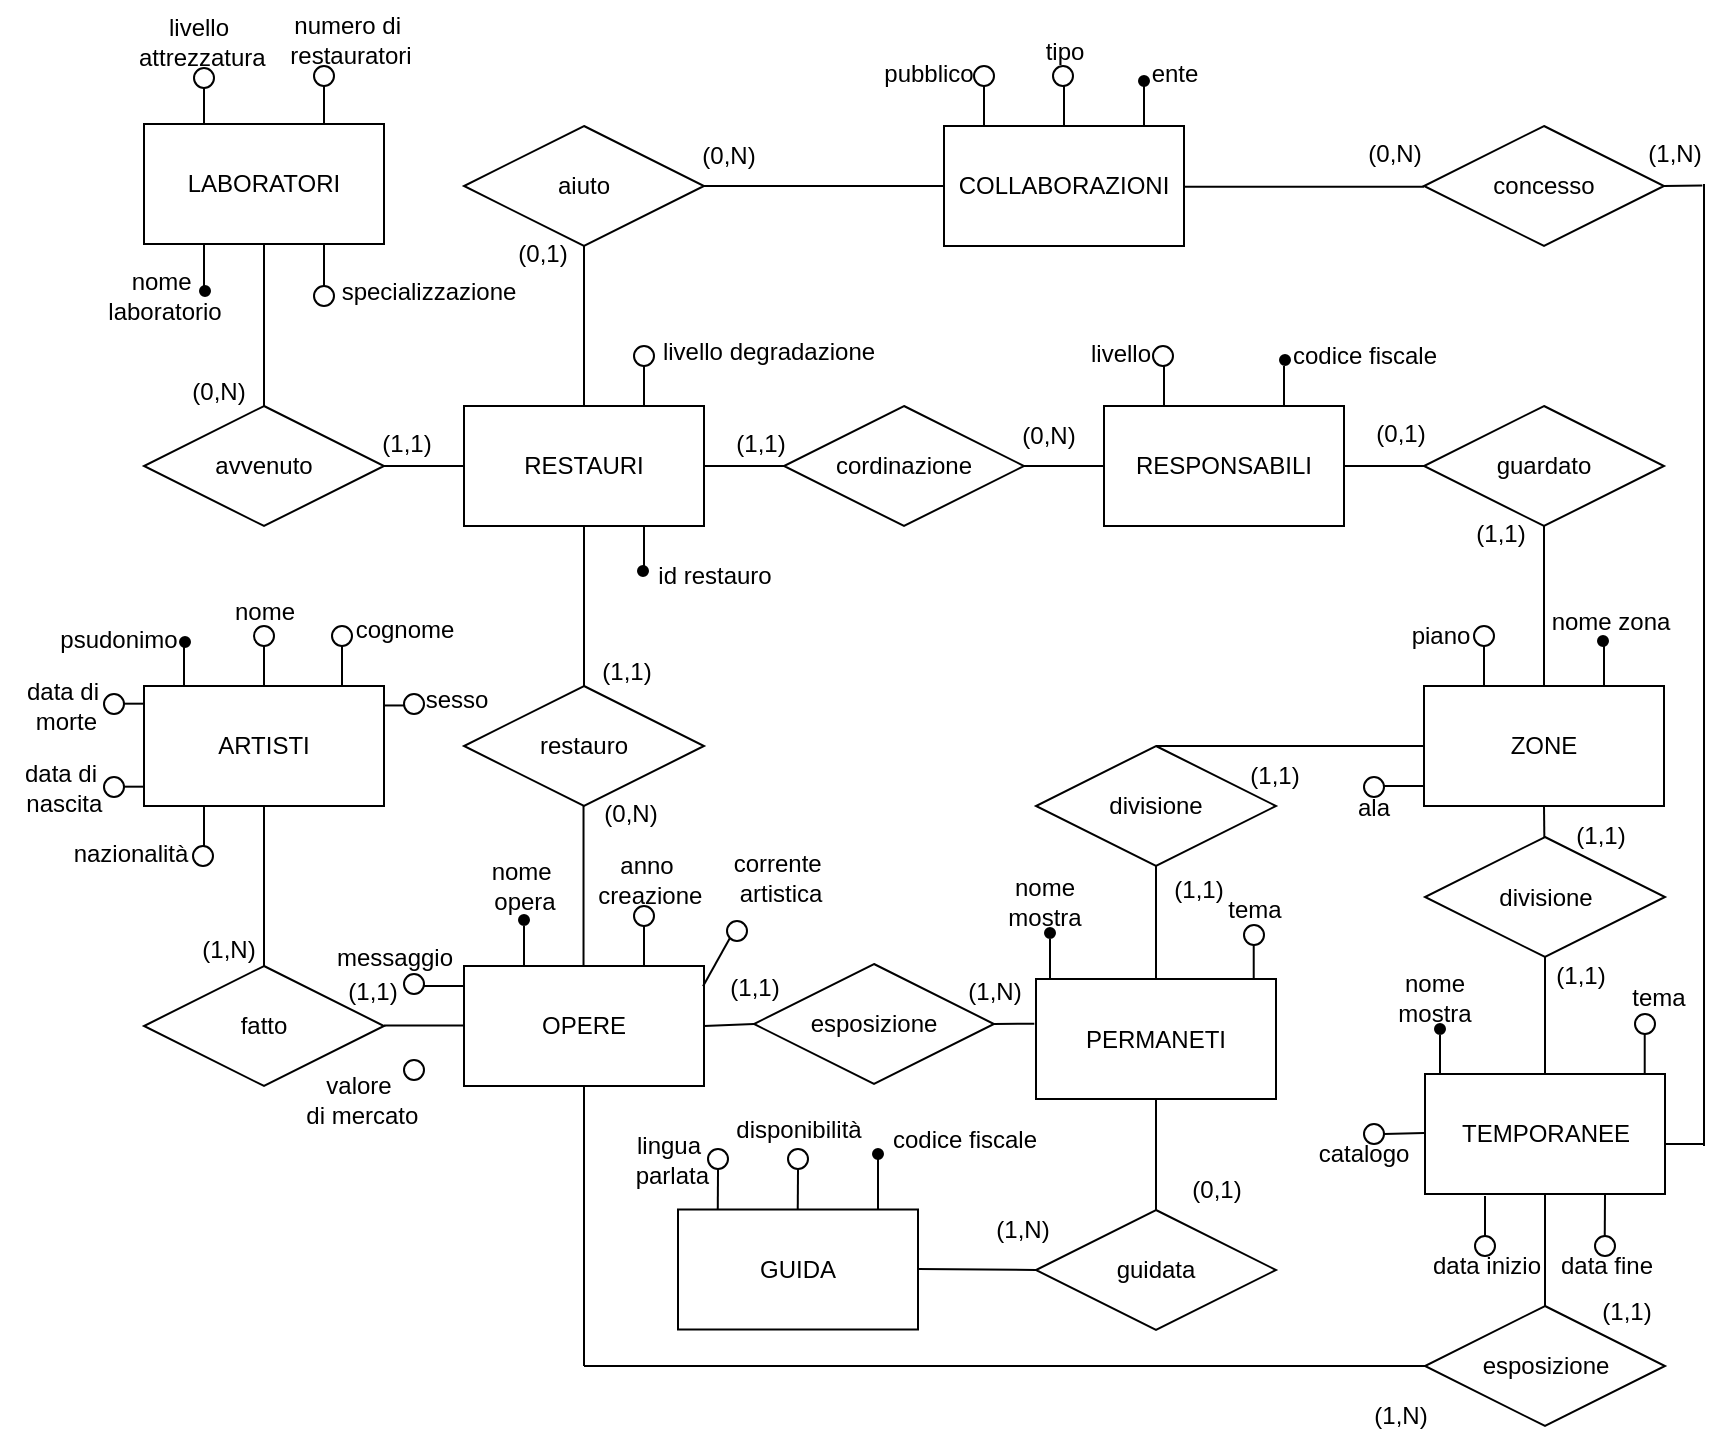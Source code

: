 <mxfile>
    <diagram name="Page-1" id="luR2FFAwwnQC8byFWhqQ">
        <mxGraphModel dx="1307" dy="1766" grid="1" gridSize="10" guides="1" tooltips="1" connect="1" arrows="1" fold="1" page="1" pageScale="1" pageWidth="827" pageHeight="1169" math="0" shadow="0">
            <root>
                <mxCell id="0"/>
                <mxCell id="1" parent="0"/>
                <mxCell id="AryeixgYwKDA9CnlknnB-269" value="OPERE" style="rounded=0;whiteSpace=wrap;html=1;" parent="1" vertex="1">
                    <mxGeometry x="360" y="480" width="120" height="60" as="geometry"/>
                </mxCell>
                <mxCell id="AryeixgYwKDA9CnlknnB-270" value="fatto" style="shape=rhombus;perimeter=rhombusPerimeter;whiteSpace=wrap;html=1;align=center;" parent="1" vertex="1">
                    <mxGeometry x="200" y="480" width="120" height="60" as="geometry"/>
                </mxCell>
                <mxCell id="AryeixgYwKDA9CnlknnB-271" value="ARTISTI" style="rounded=0;whiteSpace=wrap;html=1;" parent="1" vertex="1">
                    <mxGeometry x="200" y="340" width="120" height="60" as="geometry"/>
                </mxCell>
                <mxCell id="AryeixgYwKDA9CnlknnB-282" value="restauro" style="shape=rhombus;perimeter=rhombusPerimeter;whiteSpace=wrap;html=1;align=center;" parent="1" vertex="1">
                    <mxGeometry x="360" y="340" width="120" height="60" as="geometry"/>
                </mxCell>
                <mxCell id="AryeixgYwKDA9CnlknnB-283" value="RESTAURI" style="rounded=0;whiteSpace=wrap;html=1;" parent="1" vertex="1">
                    <mxGeometry x="360" y="200" width="120" height="60" as="geometry"/>
                </mxCell>
                <mxCell id="AryeixgYwKDA9CnlknnB-284" value="avvenuto" style="shape=rhombus;perimeter=rhombusPerimeter;whiteSpace=wrap;html=1;align=center;" parent="1" vertex="1">
                    <mxGeometry x="200" y="200" width="120" height="60" as="geometry"/>
                </mxCell>
                <mxCell id="AryeixgYwKDA9CnlknnB-285" value="LABORATORI" style="rounded=0;whiteSpace=wrap;html=1;" parent="1" vertex="1">
                    <mxGeometry x="200" y="59" width="120" height="60" as="geometry"/>
                </mxCell>
                <mxCell id="AryeixgYwKDA9CnlknnB-286" value="" style="endArrow=none;html=1;rounded=0;exitX=0.5;exitY=1;exitDx=0;exitDy=0;entryX=0.5;entryY=0;entryDx=0;entryDy=0;" parent="1" source="AryeixgYwKDA9CnlknnB-285" target="AryeixgYwKDA9CnlknnB-284" edge="1">
                    <mxGeometry width="50" height="50" relative="1" as="geometry">
                        <mxPoint x="150" y="280" as="sourcePoint"/>
                        <mxPoint x="200" y="230" as="targetPoint"/>
                    </mxGeometry>
                </mxCell>
                <mxCell id="AryeixgYwKDA9CnlknnB-287" value="" style="endArrow=none;html=1;rounded=0;" parent="1" source="AryeixgYwKDA9CnlknnB-284" edge="1">
                    <mxGeometry width="50" height="50" relative="1" as="geometry">
                        <mxPoint x="310" y="280" as="sourcePoint"/>
                        <mxPoint x="360" y="230" as="targetPoint"/>
                    </mxGeometry>
                </mxCell>
                <mxCell id="AryeixgYwKDA9CnlknnB-288" value="" style="endArrow=none;html=1;rounded=0;entryX=0.5;entryY=1;entryDx=0;entryDy=0;exitX=0.5;exitY=0;exitDx=0;exitDy=0;" parent="1" source="AryeixgYwKDA9CnlknnB-282" target="AryeixgYwKDA9CnlknnB-283" edge="1">
                    <mxGeometry width="50" height="50" relative="1" as="geometry">
                        <mxPoint x="380" y="360" as="sourcePoint"/>
                        <mxPoint x="430" y="310" as="targetPoint"/>
                    </mxGeometry>
                </mxCell>
                <mxCell id="AryeixgYwKDA9CnlknnB-289" value="" style="endArrow=none;html=1;rounded=0;entryX=0.5;entryY=1;entryDx=0;entryDy=0;exitX=0.5;exitY=0;exitDx=0;exitDy=0;" parent="1" edge="1">
                    <mxGeometry width="50" height="50" relative="1" as="geometry">
                        <mxPoint x="419.76" y="480" as="sourcePoint"/>
                        <mxPoint x="419.76" y="400" as="targetPoint"/>
                    </mxGeometry>
                </mxCell>
                <mxCell id="AryeixgYwKDA9CnlknnB-304" value="COLLABORAZIONI" style="rounded=0;whiteSpace=wrap;html=1;" parent="1" vertex="1">
                    <mxGeometry x="600" y="60" width="120" height="60" as="geometry"/>
                </mxCell>
                <mxCell id="AryeixgYwKDA9CnlknnB-305" value="aiuto" style="shape=rhombus;perimeter=rhombusPerimeter;whiteSpace=wrap;html=1;align=center;" parent="1" vertex="1">
                    <mxGeometry x="360" y="60" width="120" height="60" as="geometry"/>
                </mxCell>
                <mxCell id="AryeixgYwKDA9CnlknnB-306" value="" style="endArrow=none;html=1;rounded=0;entryX=0.5;entryY=1;entryDx=0;entryDy=0;" parent="1" target="AryeixgYwKDA9CnlknnB-305" edge="1">
                    <mxGeometry width="50" height="50" relative="1" as="geometry">
                        <mxPoint x="420" y="200" as="sourcePoint"/>
                        <mxPoint x="470" y="150" as="targetPoint"/>
                    </mxGeometry>
                </mxCell>
                <mxCell id="AryeixgYwKDA9CnlknnB-307" value="" style="endArrow=none;html=1;rounded=0;entryX=0;entryY=0.5;entryDx=0;entryDy=0;" parent="1" target="AryeixgYwKDA9CnlknnB-304" edge="1">
                    <mxGeometry width="50" height="50" relative="1" as="geometry">
                        <mxPoint x="480" y="90" as="sourcePoint"/>
                        <mxPoint x="530" y="40" as="targetPoint"/>
                    </mxGeometry>
                </mxCell>
                <mxCell id="AryeixgYwKDA9CnlknnB-313" value="concesso" style="shape=rhombus;perimeter=rhombusPerimeter;whiteSpace=wrap;html=1;align=center;" parent="1" vertex="1">
                    <mxGeometry x="840" y="60" width="120" height="60" as="geometry"/>
                </mxCell>
                <mxCell id="AryeixgYwKDA9CnlknnB-314" value="TEMPORANEE" style="rounded=0;whiteSpace=wrap;html=1;" parent="1" vertex="1">
                    <mxGeometry x="840.5" y="534" width="120" height="60" as="geometry"/>
                </mxCell>
                <mxCell id="AryeixgYwKDA9CnlknnB-323" value="" style="endArrow=none;html=1;rounded=0;exitX=1;exitY=0.5;exitDx=0;exitDy=0;entryX=0.783;entryY=1.024;entryDx=0;entryDy=0;entryPerimeter=0;" parent="1" source="AryeixgYwKDA9CnlknnB-313" target="Yn2UF99OzoSKR1iccTGJ-158" edge="1">
                    <mxGeometry width="50" height="50" relative="1" as="geometry">
                        <mxPoint x="990" y="80" as="sourcePoint"/>
                        <mxPoint x="1000" y="90" as="targetPoint"/>
                    </mxGeometry>
                </mxCell>
                <mxCell id="AryeixgYwKDA9CnlknnB-324" value="" style="endArrow=none;html=1;rounded=0;entryX=0;entryY=0.5;entryDx=0;entryDy=0;" parent="1" edge="1">
                    <mxGeometry width="50" height="50" relative="1" as="geometry">
                        <mxPoint x="720" y="90.41" as="sourcePoint"/>
                        <mxPoint x="840" y="90.41" as="targetPoint"/>
                    </mxGeometry>
                </mxCell>
                <mxCell id="AryeixgYwKDA9CnlknnB-326" value="RESPONSABILI" style="rounded=0;whiteSpace=wrap;html=1;" parent="1" vertex="1">
                    <mxGeometry x="680" y="200" width="120" height="60" as="geometry"/>
                </mxCell>
                <mxCell id="AryeixgYwKDA9CnlknnB-327" value="ZONE" style="rounded=0;whiteSpace=wrap;html=1;" parent="1" vertex="1">
                    <mxGeometry x="840" y="340" width="120" height="60" as="geometry"/>
                </mxCell>
                <mxCell id="AryeixgYwKDA9CnlknnB-328" value="cordinazione" style="shape=rhombus;perimeter=rhombusPerimeter;whiteSpace=wrap;html=1;align=center;" parent="1" vertex="1">
                    <mxGeometry x="520" y="200" width="120" height="60" as="geometry"/>
                </mxCell>
                <mxCell id="AryeixgYwKDA9CnlknnB-330" value="" style="endArrow=none;html=1;rounded=0;exitX=1;exitY=0.5;exitDx=0;exitDy=0;entryX=0;entryY=0.5;entryDx=0;entryDy=0;" parent="1" source="AryeixgYwKDA9CnlknnB-283" target="AryeixgYwKDA9CnlknnB-328" edge="1">
                    <mxGeometry width="50" height="50" relative="1" as="geometry">
                        <mxPoint x="510" y="230" as="sourcePoint"/>
                        <mxPoint x="560" y="180" as="targetPoint"/>
                    </mxGeometry>
                </mxCell>
                <mxCell id="AryeixgYwKDA9CnlknnB-332" value="guardato" style="shape=rhombus;perimeter=rhombusPerimeter;whiteSpace=wrap;html=1;align=center;" parent="1" vertex="1">
                    <mxGeometry x="840" y="200" width="120" height="60" as="geometry"/>
                </mxCell>
                <mxCell id="AryeixgYwKDA9CnlknnB-333" value="" style="endArrow=none;html=1;rounded=0;entryX=0;entryY=0.5;entryDx=0;entryDy=0;" parent="1" target="AryeixgYwKDA9CnlknnB-326" edge="1">
                    <mxGeometry width="50" height="50" relative="1" as="geometry">
                        <mxPoint x="640" y="230" as="sourcePoint"/>
                        <mxPoint x="690" y="180" as="targetPoint"/>
                    </mxGeometry>
                </mxCell>
                <mxCell id="AryeixgYwKDA9CnlknnB-337" value="" style="endArrow=none;html=1;rounded=0;exitX=1;exitY=0.5;exitDx=0;exitDy=0;entryX=0;entryY=0.5;entryDx=0;entryDy=0;" parent="1" source="AryeixgYwKDA9CnlknnB-326" target="AryeixgYwKDA9CnlknnB-332" edge="1">
                    <mxGeometry width="50" height="50" relative="1" as="geometry">
                        <mxPoint x="880" y="300" as="sourcePoint"/>
                        <mxPoint x="930" y="250" as="targetPoint"/>
                    </mxGeometry>
                </mxCell>
                <mxCell id="AryeixgYwKDA9CnlknnB-338" value="" style="endArrow=none;html=1;rounded=0;entryX=0.5;entryY=1;entryDx=0;entryDy=0;exitX=0.5;exitY=0;exitDx=0;exitDy=0;" parent="1" source="AryeixgYwKDA9CnlknnB-327" target="AryeixgYwKDA9CnlknnB-332" edge="1">
                    <mxGeometry width="50" height="50" relative="1" as="geometry">
                        <mxPoint x="860" y="350" as="sourcePoint"/>
                        <mxPoint x="910" y="300" as="targetPoint"/>
                    </mxGeometry>
                </mxCell>
                <mxCell id="Yn2UF99OzoSKR1iccTGJ-1" value="id restauro" style="text;html=1;align=center;verticalAlign=middle;resizable=0;points=[];autosize=1;strokeColor=none;fillColor=none;" parent="1" vertex="1">
                    <mxGeometry x="445" y="270" width="80" height="30" as="geometry"/>
                </mxCell>
                <mxCell id="Yn2UF99OzoSKR1iccTGJ-2" value="livello degradazione" style="text;html=1;align=center;verticalAlign=middle;resizable=0;points=[];autosize=1;strokeColor=none;fillColor=none;" parent="1" vertex="1">
                    <mxGeometry x="447" y="158" width="130" height="30" as="geometry"/>
                </mxCell>
                <mxCell id="Yn2UF99OzoSKR1iccTGJ-3" value="nome&amp;nbsp;&lt;div&gt;opera&lt;/div&gt;" style="text;html=1;align=center;verticalAlign=middle;resizable=0;points=[];autosize=1;strokeColor=none;fillColor=none;" parent="1" vertex="1">
                    <mxGeometry x="360" y="420" width="60" height="40" as="geometry"/>
                </mxCell>
                <mxCell id="Yn2UF99OzoSKR1iccTGJ-4" value="anno&lt;div&gt;&amp;nbsp;creazione&lt;/div&gt;" style="text;html=1;align=center;verticalAlign=middle;resizable=0;points=[];autosize=1;strokeColor=none;fillColor=none;" parent="1" vertex="1">
                    <mxGeometry x="411" y="416.5" width="80" height="40" as="geometry"/>
                </mxCell>
                <mxCell id="Yn2UF99OzoSKR1iccTGJ-5" value="valore&lt;div&gt;&amp;nbsp;di mercato&lt;/div&gt;" style="text;html=1;align=center;verticalAlign=middle;resizable=0;points=[];autosize=1;strokeColor=none;fillColor=none;" parent="1" vertex="1">
                    <mxGeometry x="267" y="527" width="80" height="40" as="geometry"/>
                </mxCell>
                <mxCell id="Yn2UF99OzoSKR1iccTGJ-6" value="messaggio" style="text;html=1;align=center;verticalAlign=middle;resizable=0;points=[];autosize=1;strokeColor=none;fillColor=none;" parent="1" vertex="1">
                    <mxGeometry x="285" y="461" width="80" height="30" as="geometry"/>
                </mxCell>
                <mxCell id="Yn2UF99OzoSKR1iccTGJ-7" value="corrente&amp;nbsp;&lt;div&gt;artistica&lt;/div&gt;" style="text;html=1;align=center;verticalAlign=middle;resizable=0;points=[];autosize=1;strokeColor=none;fillColor=none;" parent="1" vertex="1">
                    <mxGeometry x="483" y="415.5" width="70" height="40" as="geometry"/>
                </mxCell>
                <mxCell id="Yn2UF99OzoSKR1iccTGJ-8" value="livello&lt;div&gt;&amp;nbsp;attrezzatura&lt;/div&gt;" style="text;html=1;align=center;verticalAlign=middle;resizable=0;points=[];autosize=1;strokeColor=none;fillColor=none;" parent="1" vertex="1">
                    <mxGeometry x="182" y="-2" width="90" height="40" as="geometry"/>
                </mxCell>
                <mxCell id="Yn2UF99OzoSKR1iccTGJ-9" value="specializzazione" style="text;html=1;align=center;verticalAlign=middle;resizable=0;points=[];autosize=1;strokeColor=none;fillColor=none;" parent="1" vertex="1">
                    <mxGeometry x="287" y="128" width="110" height="30" as="geometry"/>
                </mxCell>
                <mxCell id="Yn2UF99OzoSKR1iccTGJ-10" value="nome&amp;nbsp;&lt;div&gt;laboratorio&lt;/div&gt;" style="text;html=1;align=center;verticalAlign=middle;resizable=0;points=[];autosize=1;strokeColor=none;fillColor=none;" parent="1" vertex="1">
                    <mxGeometry x="170" y="125" width="80" height="40" as="geometry"/>
                </mxCell>
                <mxCell id="Yn2UF99OzoSKR1iccTGJ-11" value="numero di&amp;nbsp;&lt;div&gt;restauratori&lt;/div&gt;" style="text;html=1;align=center;verticalAlign=middle;resizable=0;points=[];autosize=1;strokeColor=none;fillColor=none;" parent="1" vertex="1">
                    <mxGeometry x="263" y="-3" width="80" height="40" as="geometry"/>
                </mxCell>
                <mxCell id="Yn2UF99OzoSKR1iccTGJ-18" value="" style="endArrow=none;html=1;rounded=0;exitX=0.5;exitY=1;exitDx=0;exitDy=0;" parent="1" source="AryeixgYwKDA9CnlknnB-271" edge="1">
                    <mxGeometry width="50" height="50" relative="1" as="geometry">
                        <mxPoint x="220" y="480" as="sourcePoint"/>
                        <mxPoint x="260" y="480" as="targetPoint"/>
                    </mxGeometry>
                </mxCell>
                <mxCell id="Yn2UF99OzoSKR1iccTGJ-19" value="" style="endArrow=none;html=1;rounded=0;exitX=1;exitY=0.5;exitDx=0;exitDy=0;" parent="1" edge="1">
                    <mxGeometry width="50" height="50" relative="1" as="geometry">
                        <mxPoint x="320" y="509.81" as="sourcePoint"/>
                        <mxPoint x="360" y="509.81" as="targetPoint"/>
                    </mxGeometry>
                </mxCell>
                <mxCell id="Yn2UF99OzoSKR1iccTGJ-25" value="piano" style="text;html=1;align=center;verticalAlign=middle;resizable=0;points=[];autosize=1;strokeColor=none;fillColor=none;" parent="1" vertex="1">
                    <mxGeometry x="823" y="300" width="50" height="30" as="geometry"/>
                </mxCell>
                <mxCell id="Yn2UF99OzoSKR1iccTGJ-26" value="nome zona" style="text;html=1;align=center;verticalAlign=middle;resizable=0;points=[];autosize=1;strokeColor=none;fillColor=none;" parent="1" vertex="1">
                    <mxGeometry x="892.5" y="292.5" width="80" height="30" as="geometry"/>
                </mxCell>
                <mxCell id="Yn2UF99OzoSKR1iccTGJ-27" value="ala" style="text;strokeColor=none;align=center;fillColor=none;html=1;verticalAlign=middle;whiteSpace=wrap;rounded=0;" parent="1" vertex="1">
                    <mxGeometry x="785" y="385.5" width="60" height="30" as="geometry"/>
                </mxCell>
                <mxCell id="Yn2UF99OzoSKR1iccTGJ-28" value="data inizio" style="text;html=1;align=center;verticalAlign=middle;resizable=0;points=[];autosize=1;strokeColor=none;fillColor=none;" parent="1" vertex="1">
                    <mxGeometry x="830.5" y="615" width="80" height="30" as="geometry"/>
                </mxCell>
                <mxCell id="Yn2UF99OzoSKR1iccTGJ-29" value="data fine" style="text;html=1;align=center;verticalAlign=middle;resizable=0;points=[];autosize=1;strokeColor=none;fillColor=none;" parent="1" vertex="1">
                    <mxGeometry x="895.5" y="615" width="70" height="30" as="geometry"/>
                </mxCell>
                <mxCell id="Yn2UF99OzoSKR1iccTGJ-30" value="pubblico" style="text;html=1;align=center;verticalAlign=middle;resizable=0;points=[];autosize=1;strokeColor=none;fillColor=none;" parent="1" vertex="1">
                    <mxGeometry x="557" y="19" width="70" height="30" as="geometry"/>
                </mxCell>
                <mxCell id="Yn2UF99OzoSKR1iccTGJ-31" value="tipo" style="text;html=1;align=center;verticalAlign=middle;resizable=0;points=[];autosize=1;strokeColor=none;fillColor=none;" parent="1" vertex="1">
                    <mxGeometry x="640" y="8" width="40" height="30" as="geometry"/>
                </mxCell>
                <mxCell id="Yn2UF99OzoSKR1iccTGJ-32" value="ente" style="text;html=1;align=center;verticalAlign=middle;resizable=0;points=[];autosize=1;strokeColor=none;fillColor=none;" parent="1" vertex="1">
                    <mxGeometry x="690" y="19" width="50" height="30" as="geometry"/>
                </mxCell>
                <mxCell id="Yn2UF99OzoSKR1iccTGJ-33" value="livello" style="text;html=1;align=center;verticalAlign=middle;resizable=0;points=[];autosize=1;strokeColor=none;fillColor=none;" parent="1" vertex="1">
                    <mxGeometry x="662.5" y="159" width="50" height="30" as="geometry"/>
                </mxCell>
                <mxCell id="Yn2UF99OzoSKR1iccTGJ-34" value="codice fiscale" style="text;html=1;align=center;verticalAlign=middle;resizable=0;points=[];autosize=1;strokeColor=none;fillColor=none;" parent="1" vertex="1">
                    <mxGeometry x="760" y="160" width="100" height="30" as="geometry"/>
                </mxCell>
                <mxCell id="Yn2UF99OzoSKR1iccTGJ-35" value="nome&lt;div&gt;mostra&lt;/div&gt;" style="text;html=1;align=center;verticalAlign=middle;resizable=0;points=[];autosize=1;strokeColor=none;fillColor=none;" parent="1" vertex="1">
                    <mxGeometry x="620" y="427.5" width="60" height="40" as="geometry"/>
                </mxCell>
                <mxCell id="Yn2UF99OzoSKR1iccTGJ-36" value="tema" style="text;html=1;align=center;verticalAlign=middle;resizable=0;points=[];autosize=1;strokeColor=none;fillColor=none;" parent="1" vertex="1">
                    <mxGeometry x="730" y="436.5" width="50" height="30" as="geometry"/>
                </mxCell>
                <mxCell id="Yn2UF99OzoSKR1iccTGJ-37" value="psudonimo" style="text;html=1;align=center;verticalAlign=middle;resizable=0;points=[];autosize=1;strokeColor=none;fillColor=none;" parent="1" vertex="1">
                    <mxGeometry x="147" y="302" width="80" height="30" as="geometry"/>
                </mxCell>
                <mxCell id="Yn2UF99OzoSKR1iccTGJ-39" value="nome" style="text;html=1;align=center;verticalAlign=middle;resizable=0;points=[];autosize=1;strokeColor=none;fillColor=none;" parent="1" vertex="1">
                    <mxGeometry x="235" y="287.5" width="50" height="30" as="geometry"/>
                </mxCell>
                <mxCell id="Yn2UF99OzoSKR1iccTGJ-41" value="cognome" style="text;html=1;align=center;verticalAlign=middle;resizable=0;points=[];autosize=1;strokeColor=none;fillColor=none;" parent="1" vertex="1">
                    <mxGeometry x="295" y="297" width="70" height="30" as="geometry"/>
                </mxCell>
                <mxCell id="Yn2UF99OzoSKR1iccTGJ-42" value="nazionalità" style="text;html=1;align=center;verticalAlign=middle;resizable=0;points=[];autosize=1;strokeColor=none;fillColor=none;" parent="1" vertex="1">
                    <mxGeometry x="152.5" y="409" width="80" height="30" as="geometry"/>
                </mxCell>
                <mxCell id="Yn2UF99OzoSKR1iccTGJ-43" value="sesso" style="text;html=1;align=center;verticalAlign=middle;resizable=0;points=[];autosize=1;strokeColor=none;fillColor=none;" parent="1" vertex="1">
                    <mxGeometry x="331" y="332" width="50" height="30" as="geometry"/>
                </mxCell>
                <mxCell id="Yn2UF99OzoSKR1iccTGJ-44" value="data di&lt;div&gt;&amp;nbsp;nascita&lt;/div&gt;" style="text;html=1;align=center;verticalAlign=middle;resizable=0;points=[];autosize=1;strokeColor=none;fillColor=none;" parent="1" vertex="1">
                    <mxGeometry x="128" y="370.5" width="60" height="40" as="geometry"/>
                </mxCell>
                <mxCell id="Yn2UF99OzoSKR1iccTGJ-45" value="data di&lt;div&gt;&amp;nbsp;morte&lt;/div&gt;" style="text;html=1;align=center;verticalAlign=middle;resizable=0;points=[];autosize=1;strokeColor=none;fillColor=none;" parent="1" vertex="1">
                    <mxGeometry x="129" y="329.5" width="60" height="40" as="geometry"/>
                </mxCell>
                <mxCell id="Yn2UF99OzoSKR1iccTGJ-80" value="" style="endArrow=none;html=1;rounded=0;entryX=0.25;entryY=0;entryDx=0;entryDy=0;" parent="1" target="AryeixgYwKDA9CnlknnB-269" edge="1">
                    <mxGeometry width="50" height="50" relative="1" as="geometry">
                        <mxPoint x="390" y="460" as="sourcePoint"/>
                        <mxPoint x="350" y="480" as="targetPoint"/>
                    </mxGeometry>
                </mxCell>
                <mxCell id="Yn2UF99OzoSKR1iccTGJ-81" value="" style="endArrow=none;html=1;rounded=0;entryX=0.75;entryY=0;entryDx=0;entryDy=0;" parent="1" target="AryeixgYwKDA9CnlknnB-269" edge="1">
                    <mxGeometry width="50" height="50" relative="1" as="geometry">
                        <mxPoint x="450" y="460" as="sourcePoint"/>
                        <mxPoint x="400" y="490" as="targetPoint"/>
                    </mxGeometry>
                </mxCell>
                <mxCell id="Yn2UF99OzoSKR1iccTGJ-82" value="" style="endArrow=none;html=1;rounded=0;entryX=0.996;entryY=0.169;entryDx=0;entryDy=0;entryPerimeter=0;exitX=0;exitY=1;exitDx=0;exitDy=0;" parent="1" target="AryeixgYwKDA9CnlknnB-269" edge="1" source="Yn2UF99OzoSKR1iccTGJ-88">
                    <mxGeometry width="50" height="50" relative="1" as="geometry">
                        <mxPoint x="500" y="490" as="sourcePoint"/>
                        <mxPoint x="495.18" y="490.5" as="targetPoint"/>
                        <Array as="points"/>
                    </mxGeometry>
                </mxCell>
                <mxCell id="Yn2UF99OzoSKR1iccTGJ-83" value="" style="endArrow=none;html=1;rounded=0;" parent="1" edge="1">
                    <mxGeometry width="50" height="50" relative="1" as="geometry">
                        <mxPoint x="340" y="490" as="sourcePoint"/>
                        <mxPoint x="360" y="490" as="targetPoint"/>
                    </mxGeometry>
                </mxCell>
                <mxCell id="Yn2UF99OzoSKR1iccTGJ-88" value="" style="ellipse;whiteSpace=wrap;html=1;aspect=fixed;" parent="1" vertex="1">
                    <mxGeometry x="491.5" y="457.5" width="10" height="10" as="geometry"/>
                </mxCell>
                <mxCell id="Yn2UF99OzoSKR1iccTGJ-89" value="" style="ellipse;whiteSpace=wrap;html=1;aspect=fixed;" parent="1" vertex="1">
                    <mxGeometry x="445" y="450" width="10" height="10" as="geometry"/>
                </mxCell>
                <mxCell id="Yn2UF99OzoSKR1iccTGJ-90" value="" style="ellipse;whiteSpace=wrap;html=1;aspect=fixed;fillColor=#000000;" parent="1" vertex="1">
                    <mxGeometry x="387.5" y="454.5" width="5" height="5" as="geometry"/>
                </mxCell>
                <mxCell id="Yn2UF99OzoSKR1iccTGJ-91" value="" style="ellipse;whiteSpace=wrap;html=1;aspect=fixed;" parent="1" vertex="1">
                    <mxGeometry x="330" y="484" width="10" height="10" as="geometry"/>
                </mxCell>
                <mxCell id="Yn2UF99OzoSKR1iccTGJ-92" value="" style="ellipse;whiteSpace=wrap;html=1;aspect=fixed;" parent="1" vertex="1">
                    <mxGeometry x="330" y="527" width="10" height="10" as="geometry"/>
                </mxCell>
                <mxCell id="Yn2UF99OzoSKR1iccTGJ-93" value="" style="endArrow=none;html=1;rounded=0;exitX=0.25;exitY=0;exitDx=0;exitDy=0;" parent="1" edge="1">
                    <mxGeometry width="50" height="50" relative="1" as="geometry">
                        <mxPoint x="653" y="486.5" as="sourcePoint"/>
                        <mxPoint x="653" y="466.5" as="targetPoint"/>
                    </mxGeometry>
                </mxCell>
                <mxCell id="Yn2UF99OzoSKR1iccTGJ-95" value="" style="ellipse;whiteSpace=wrap;html=1;aspect=fixed;fillColor=#000000;" parent="1" vertex="1">
                    <mxGeometry x="650.5" y="461" width="5" height="5" as="geometry"/>
                </mxCell>
                <mxCell id="Yn2UF99OzoSKR1iccTGJ-98" value="" style="endArrow=none;html=1;rounded=0;" parent="1" edge="1">
                    <mxGeometry width="50" height="50" relative="1" as="geometry">
                        <mxPoint x="870.5" y="615" as="sourcePoint"/>
                        <mxPoint x="870.5" y="595" as="targetPoint"/>
                    </mxGeometry>
                </mxCell>
                <mxCell id="Yn2UF99OzoSKR1iccTGJ-99" value="" style="endArrow=none;html=1;rounded=0;entryX=0.75;entryY=1;entryDx=0;entryDy=0;" parent="1" target="AryeixgYwKDA9CnlknnB-314" edge="1">
                    <mxGeometry width="50" height="50" relative="1" as="geometry">
                        <mxPoint x="930.38" y="615" as="sourcePoint"/>
                        <mxPoint x="930.38" y="595" as="targetPoint"/>
                    </mxGeometry>
                </mxCell>
                <mxCell id="Yn2UF99OzoSKR1iccTGJ-100" value="" style="ellipse;whiteSpace=wrap;html=1;aspect=fixed;" parent="1" vertex="1">
                    <mxGeometry x="865.5" y="615" width="10" height="10" as="geometry"/>
                </mxCell>
                <mxCell id="Yn2UF99OzoSKR1iccTGJ-101" value="" style="ellipse;whiteSpace=wrap;html=1;aspect=fixed;" parent="1" vertex="1">
                    <mxGeometry x="925.5" y="615" width="10" height="10" as="geometry"/>
                </mxCell>
                <mxCell id="Yn2UF99OzoSKR1iccTGJ-102" value="" style="ellipse;whiteSpace=wrap;html=1;aspect=fixed;" parent="1" vertex="1">
                    <mxGeometry x="750" y="459.5" width="10" height="10" as="geometry"/>
                </mxCell>
                <mxCell id="Yn2UF99OzoSKR1iccTGJ-103" value="" style="endArrow=none;html=1;rounded=0;exitX=0.25;exitY=0;exitDx=0;exitDy=0;" parent="1" source="AryeixgYwKDA9CnlknnB-327" edge="1">
                    <mxGeometry width="50" height="50" relative="1" as="geometry">
                        <mxPoint x="870" y="350" as="sourcePoint"/>
                        <mxPoint x="870" y="320" as="targetPoint"/>
                    </mxGeometry>
                </mxCell>
                <mxCell id="Yn2UF99OzoSKR1iccTGJ-104" value="" style="endArrow=none;html=1;rounded=0;exitX=0.75;exitY=0;exitDx=0;exitDy=0;" parent="1" source="AryeixgYwKDA9CnlknnB-327" edge="1">
                    <mxGeometry width="50" height="50" relative="1" as="geometry">
                        <mxPoint x="880" y="350" as="sourcePoint"/>
                        <mxPoint x="930" y="320" as="targetPoint"/>
                    </mxGeometry>
                </mxCell>
                <mxCell id="Yn2UF99OzoSKR1iccTGJ-106" value="" style="endArrow=none;html=1;rounded=0;" parent="1" edge="1">
                    <mxGeometry width="50" height="50" relative="1" as="geometry">
                        <mxPoint x="840" y="390" as="sourcePoint"/>
                        <mxPoint x="820" y="390" as="targetPoint"/>
                    </mxGeometry>
                </mxCell>
                <mxCell id="Yn2UF99OzoSKR1iccTGJ-107" value="" style="ellipse;whiteSpace=wrap;html=1;aspect=fixed;" parent="1" vertex="1">
                    <mxGeometry x="810" y="385.5" width="10" height="10" as="geometry"/>
                </mxCell>
                <mxCell id="Yn2UF99OzoSKR1iccTGJ-108" value="" style="ellipse;whiteSpace=wrap;html=1;aspect=fixed;" parent="1" vertex="1">
                    <mxGeometry x="865" y="310" width="10" height="10" as="geometry"/>
                </mxCell>
                <mxCell id="Yn2UF99OzoSKR1iccTGJ-109" value="" style="ellipse;whiteSpace=wrap;html=1;aspect=fixed;fillColor=#000000;" parent="1" vertex="1">
                    <mxGeometry x="927" y="315" width="5" height="5" as="geometry"/>
                </mxCell>
                <mxCell id="Yn2UF99OzoSKR1iccTGJ-110" value="" style="endArrow=none;html=1;rounded=0;exitX=0.75;exitY=0;exitDx=0;exitDy=0;" parent="1" source="AryeixgYwKDA9CnlknnB-326" edge="1">
                    <mxGeometry width="50" height="50" relative="1" as="geometry">
                        <mxPoint x="830" y="260" as="sourcePoint"/>
                        <mxPoint x="770" y="180" as="targetPoint"/>
                    </mxGeometry>
                </mxCell>
                <mxCell id="Yn2UF99OzoSKR1iccTGJ-111" value="" style="endArrow=none;html=1;rounded=0;exitX=0.25;exitY=0;exitDx=0;exitDy=0;" parent="1" source="AryeixgYwKDA9CnlknnB-326" edge="1">
                    <mxGeometry width="50" height="50" relative="1" as="geometry">
                        <mxPoint x="712.5" y="185" as="sourcePoint"/>
                        <mxPoint x="710" y="180" as="targetPoint"/>
                    </mxGeometry>
                </mxCell>
                <mxCell id="Yn2UF99OzoSKR1iccTGJ-112" value="" style="ellipse;whiteSpace=wrap;html=1;aspect=fixed;" parent="1" vertex="1">
                    <mxGeometry x="704.5" y="170" width="10" height="10" as="geometry"/>
                </mxCell>
                <mxCell id="Yn2UF99OzoSKR1iccTGJ-113" value="" style="ellipse;whiteSpace=wrap;html=1;aspect=fixed;fillColor=#000000;" parent="1" vertex="1">
                    <mxGeometry x="768" y="174.5" width="5" height="5" as="geometry"/>
                </mxCell>
                <mxCell id="Yn2UF99OzoSKR1iccTGJ-114" value="" style="endArrow=none;html=1;rounded=0;exitX=0.5;exitY=0;exitDx=0;exitDy=0;" parent="1" source="AryeixgYwKDA9CnlknnB-304" edge="1">
                    <mxGeometry width="50" height="50" relative="1" as="geometry">
                        <mxPoint x="510" y="70" as="sourcePoint"/>
                        <mxPoint x="660" y="40" as="targetPoint"/>
                    </mxGeometry>
                </mxCell>
                <mxCell id="Yn2UF99OzoSKR1iccTGJ-115" value="" style="endArrow=none;html=1;rounded=0;exitX=0.5;exitY=0;exitDx=0;exitDy=0;" parent="1" edge="1">
                    <mxGeometry width="50" height="50" relative="1" as="geometry">
                        <mxPoint x="700" y="60" as="sourcePoint"/>
                        <mxPoint x="700" y="40" as="targetPoint"/>
                    </mxGeometry>
                </mxCell>
                <mxCell id="Yn2UF99OzoSKR1iccTGJ-116" value="" style="endArrow=none;html=1;rounded=0;exitX=0.5;exitY=0;exitDx=0;exitDy=0;" parent="1" edge="1">
                    <mxGeometry width="50" height="50" relative="1" as="geometry">
                        <mxPoint x="620" y="60" as="sourcePoint"/>
                        <mxPoint x="620" y="40" as="targetPoint"/>
                    </mxGeometry>
                </mxCell>
                <mxCell id="Yn2UF99OzoSKR1iccTGJ-117" value="" style="ellipse;whiteSpace=wrap;html=1;aspect=fixed;fillColor=#000000;" parent="1" vertex="1">
                    <mxGeometry x="697.5" y="35" width="5" height="5" as="geometry"/>
                </mxCell>
                <mxCell id="Yn2UF99OzoSKR1iccTGJ-118" value="" style="ellipse;whiteSpace=wrap;html=1;aspect=fixed;" parent="1" vertex="1">
                    <mxGeometry x="654.5" y="30" width="10" height="10" as="geometry"/>
                </mxCell>
                <mxCell id="Yn2UF99OzoSKR1iccTGJ-119" value="" style="ellipse;whiteSpace=wrap;html=1;aspect=fixed;" parent="1" vertex="1">
                    <mxGeometry x="615" y="30" width="10" height="10" as="geometry"/>
                </mxCell>
                <mxCell id="Yn2UF99OzoSKR1iccTGJ-120" value="" style="endArrow=none;html=1;rounded=0;exitX=0.75;exitY=1;exitDx=0;exitDy=0;" parent="1" source="AryeixgYwKDA9CnlknnB-283" edge="1">
                    <mxGeometry width="50" height="50" relative="1" as="geometry">
                        <mxPoint x="390" y="180" as="sourcePoint"/>
                        <mxPoint x="450" y="280" as="targetPoint"/>
                    </mxGeometry>
                </mxCell>
                <mxCell id="Yn2UF99OzoSKR1iccTGJ-121" value="" style="endArrow=none;html=1;rounded=0;entryX=0.75;entryY=0;entryDx=0;entryDy=0;" parent="1" target="AryeixgYwKDA9CnlknnB-283" edge="1">
                    <mxGeometry width="50" height="50" relative="1" as="geometry">
                        <mxPoint x="450" y="180" as="sourcePoint"/>
                        <mxPoint x="400" y="210" as="targetPoint"/>
                    </mxGeometry>
                </mxCell>
                <mxCell id="Yn2UF99OzoSKR1iccTGJ-122" value="" style="ellipse;whiteSpace=wrap;html=1;aspect=fixed;" parent="1" vertex="1">
                    <mxGeometry x="445" y="170" width="10" height="10" as="geometry"/>
                </mxCell>
                <mxCell id="Yn2UF99OzoSKR1iccTGJ-123" value="" style="ellipse;whiteSpace=wrap;html=1;aspect=fixed;fillColor=#000000;" parent="1" vertex="1">
                    <mxGeometry x="447" y="280" width="5" height="5" as="geometry"/>
                </mxCell>
                <mxCell id="Yn2UF99OzoSKR1iccTGJ-127" value="" style="endArrow=none;html=1;rounded=0;exitX=0.75;exitY=0;exitDx=0;exitDy=0;" parent="1" source="AryeixgYwKDA9CnlknnB-285" edge="1">
                    <mxGeometry width="50" height="50" relative="1" as="geometry">
                        <mxPoint x="350" y="69" as="sourcePoint"/>
                        <mxPoint x="290" y="40" as="targetPoint"/>
                    </mxGeometry>
                </mxCell>
                <mxCell id="Yn2UF99OzoSKR1iccTGJ-128" value="" style="endArrow=none;html=1;rounded=0;exitX=0.25;exitY=0;exitDx=0;exitDy=0;" parent="1" source="AryeixgYwKDA9CnlknnB-285" edge="1">
                    <mxGeometry width="50" height="50" relative="1" as="geometry">
                        <mxPoint x="230" y="60" as="sourcePoint"/>
                        <mxPoint x="230" y="41" as="targetPoint"/>
                    </mxGeometry>
                </mxCell>
                <mxCell id="Yn2UF99OzoSKR1iccTGJ-129" value="" style="endArrow=none;html=1;rounded=0;exitX=0.25;exitY=1;exitDx=0;exitDy=0;" parent="1" source="AryeixgYwKDA9CnlknnB-285" edge="1">
                    <mxGeometry width="50" height="50" relative="1" as="geometry">
                        <mxPoint x="240" y="69" as="sourcePoint"/>
                        <mxPoint x="230" y="140" as="targetPoint"/>
                    </mxGeometry>
                </mxCell>
                <mxCell id="Yn2UF99OzoSKR1iccTGJ-130" value="" style="endArrow=none;html=1;rounded=0;exitX=0.75;exitY=1;exitDx=0;exitDy=0;" parent="1" source="AryeixgYwKDA9CnlknnB-285" edge="1">
                    <mxGeometry width="50" height="50" relative="1" as="geometry">
                        <mxPoint x="306.86" y="129" as="sourcePoint"/>
                        <mxPoint x="290" y="140" as="targetPoint"/>
                    </mxGeometry>
                </mxCell>
                <mxCell id="Yn2UF99OzoSKR1iccTGJ-131" value="" style="ellipse;whiteSpace=wrap;html=1;aspect=fixed;" parent="1" vertex="1">
                    <mxGeometry x="285" y="140" width="10" height="10" as="geometry"/>
                </mxCell>
                <mxCell id="Yn2UF99OzoSKR1iccTGJ-132" value="" style="ellipse;whiteSpace=wrap;html=1;aspect=fixed;" parent="1" vertex="1">
                    <mxGeometry x="285" y="30" width="10" height="10" as="geometry"/>
                </mxCell>
                <mxCell id="Yn2UF99OzoSKR1iccTGJ-133" value="" style="ellipse;whiteSpace=wrap;html=1;aspect=fixed;" parent="1" vertex="1">
                    <mxGeometry x="225" y="31" width="10" height="10" as="geometry"/>
                </mxCell>
                <mxCell id="Yn2UF99OzoSKR1iccTGJ-134" value="" style="ellipse;whiteSpace=wrap;html=1;aspect=fixed;fillColor=#000000;" parent="1" vertex="1">
                    <mxGeometry x="228" y="140" width="5" height="5" as="geometry"/>
                </mxCell>
                <mxCell id="Yn2UF99OzoSKR1iccTGJ-136" value="" style="endArrow=none;html=1;rounded=0;" parent="1" edge="1">
                    <mxGeometry width="50" height="50" relative="1" as="geometry">
                        <mxPoint x="320" y="349.73" as="sourcePoint"/>
                        <mxPoint x="330" y="349.73" as="targetPoint"/>
                    </mxGeometry>
                </mxCell>
                <mxCell id="Yn2UF99OzoSKR1iccTGJ-137" value="" style="ellipse;whiteSpace=wrap;html=1;aspect=fixed;" parent="1" vertex="1">
                    <mxGeometry x="330" y="344" width="10" height="10" as="geometry"/>
                </mxCell>
                <mxCell id="Yn2UF99OzoSKR1iccTGJ-139" value="" style="endArrow=none;html=1;rounded=0;exitX=0.75;exitY=0;exitDx=0;exitDy=0;" parent="1" edge="1">
                    <mxGeometry width="50" height="50" relative="1" as="geometry">
                        <mxPoint x="299.0" y="340" as="sourcePoint"/>
                        <mxPoint x="299" y="320" as="targetPoint"/>
                    </mxGeometry>
                </mxCell>
                <mxCell id="Yn2UF99OzoSKR1iccTGJ-140" value="" style="endArrow=none;html=1;rounded=0;exitX=0.5;exitY=0;exitDx=0;exitDy=0;" parent="1" source="AryeixgYwKDA9CnlknnB-271" edge="1">
                    <mxGeometry width="50" height="50" relative="1" as="geometry">
                        <mxPoint x="300" y="350" as="sourcePoint"/>
                        <mxPoint x="260" y="320" as="targetPoint"/>
                    </mxGeometry>
                </mxCell>
                <mxCell id="Yn2UF99OzoSKR1iccTGJ-141" value="" style="endArrow=none;html=1;rounded=0;exitX=0.25;exitY=0;exitDx=0;exitDy=0;" parent="1" edge="1">
                    <mxGeometry width="50" height="50" relative="1" as="geometry">
                        <mxPoint x="220" y="340" as="sourcePoint"/>
                        <mxPoint x="220" y="320" as="targetPoint"/>
                    </mxGeometry>
                </mxCell>
                <mxCell id="Yn2UF99OzoSKR1iccTGJ-142" value="" style="ellipse;whiteSpace=wrap;html=1;aspect=fixed;" parent="1" vertex="1">
                    <mxGeometry x="294" y="310" width="10" height="10" as="geometry"/>
                </mxCell>
                <mxCell id="Yn2UF99OzoSKR1iccTGJ-143" value="" style="ellipse;whiteSpace=wrap;html=1;aspect=fixed;" parent="1" vertex="1">
                    <mxGeometry x="255" y="310" width="10" height="10" as="geometry"/>
                </mxCell>
                <mxCell id="Yn2UF99OzoSKR1iccTGJ-144" value="" style="endArrow=none;html=1;rounded=0;entryX=0.25;entryY=1;entryDx=0;entryDy=0;" parent="1" target="AryeixgYwKDA9CnlknnB-271" edge="1">
                    <mxGeometry width="50" height="50" relative="1" as="geometry">
                        <mxPoint x="230" y="420" as="sourcePoint"/>
                        <mxPoint x="270" y="330" as="targetPoint"/>
                    </mxGeometry>
                </mxCell>
                <mxCell id="Yn2UF99OzoSKR1iccTGJ-145" value="" style="endArrow=none;html=1;rounded=0;" parent="1" edge="1">
                    <mxGeometry width="50" height="50" relative="1" as="geometry">
                        <mxPoint x="190" y="348.84" as="sourcePoint"/>
                        <mxPoint x="200" y="348.84" as="targetPoint"/>
                    </mxGeometry>
                </mxCell>
                <mxCell id="Yn2UF99OzoSKR1iccTGJ-146" value="" style="endArrow=none;html=1;rounded=0;" parent="1" edge="1">
                    <mxGeometry width="50" height="50" relative="1" as="geometry">
                        <mxPoint x="190" y="390.34" as="sourcePoint"/>
                        <mxPoint x="200" y="390.34" as="targetPoint"/>
                    </mxGeometry>
                </mxCell>
                <mxCell id="Yn2UF99OzoSKR1iccTGJ-147" value="" style="ellipse;whiteSpace=wrap;html=1;aspect=fixed;" parent="1" vertex="1">
                    <mxGeometry x="180" y="344" width="10" height="10" as="geometry"/>
                </mxCell>
                <mxCell id="Yn2UF99OzoSKR1iccTGJ-148" value="" style="ellipse;whiteSpace=wrap;html=1;aspect=fixed;" parent="1" vertex="1">
                    <mxGeometry x="180" y="385.5" width="10" height="10" as="geometry"/>
                </mxCell>
                <mxCell id="Yn2UF99OzoSKR1iccTGJ-149" value="" style="ellipse;whiteSpace=wrap;html=1;aspect=fixed;fillColor=#000000;" parent="1" vertex="1">
                    <mxGeometry x="218" y="315.5" width="5" height="5" as="geometry"/>
                </mxCell>
                <mxCell id="Yn2UF99OzoSKR1iccTGJ-151" value="" style="ellipse;whiteSpace=wrap;html=1;aspect=fixed;" parent="1" vertex="1">
                    <mxGeometry x="224.5" y="420" width="10" height="10" as="geometry"/>
                </mxCell>
                <mxCell id="Yn2UF99OzoSKR1iccTGJ-156" value="(1,N)" style="text;html=1;align=center;verticalAlign=middle;resizable=0;points=[];autosize=1;strokeColor=none;fillColor=none;" parent="1" vertex="1">
                    <mxGeometry x="217" y="456.5" width="50" height="30" as="geometry"/>
                </mxCell>
                <mxCell id="Yn2UF99OzoSKR1iccTGJ-157" value="(1,1)" style="text;html=1;align=center;verticalAlign=middle;resizable=0;points=[];autosize=1;strokeColor=none;fillColor=none;" parent="1" vertex="1">
                    <mxGeometry x="289" y="478" width="50" height="30" as="geometry"/>
                </mxCell>
                <mxCell id="Yn2UF99OzoSKR1iccTGJ-158" value="(1,N)" style="text;html=1;align=center;verticalAlign=middle;resizable=0;points=[];autosize=1;strokeColor=none;fillColor=none;" parent="1" vertex="1">
                    <mxGeometry x="940" y="59" width="50" height="30" as="geometry"/>
                </mxCell>
                <mxCell id="Yn2UF99OzoSKR1iccTGJ-159" value="(0,N)" style="text;html=1;align=center;verticalAlign=middle;resizable=0;points=[];autosize=1;strokeColor=none;fillColor=none;" parent="1" vertex="1">
                    <mxGeometry x="800" y="59" width="50" height="30" as="geometry"/>
                </mxCell>
                <mxCell id="Yn2UF99OzoSKR1iccTGJ-160" value="(1,1)" style="text;html=1;align=center;verticalAlign=middle;resizable=0;points=[];autosize=1;strokeColor=none;fillColor=none;" parent="1" vertex="1">
                    <mxGeometry x="483" y="204" width="50" height="30" as="geometry"/>
                </mxCell>
                <mxCell id="Yn2UF99OzoSKR1iccTGJ-161" value="(1,1)" style="text;html=1;align=center;verticalAlign=middle;resizable=0;points=[];autosize=1;strokeColor=none;fillColor=none;" parent="1" vertex="1">
                    <mxGeometry x="306" y="204" width="50" height="30" as="geometry"/>
                </mxCell>
                <mxCell id="Yn2UF99OzoSKR1iccTGJ-162" value="(0,1)" style="text;html=1;align=center;verticalAlign=middle;resizable=0;points=[];autosize=1;strokeColor=none;fillColor=none;" parent="1" vertex="1">
                    <mxGeometry x="374" y="109" width="50" height="30" as="geometry"/>
                </mxCell>
                <mxCell id="Yn2UF99OzoSKR1iccTGJ-163" value="(1,1)" style="text;html=1;align=center;verticalAlign=middle;resizable=0;points=[];autosize=1;strokeColor=none;fillColor=none;" parent="1" vertex="1">
                    <mxGeometry x="416" y="318" width="50" height="30" as="geometry"/>
                </mxCell>
                <mxCell id="Yn2UF99OzoSKR1iccTGJ-164" value="(0,N)" style="text;html=1;align=center;verticalAlign=middle;resizable=0;points=[];autosize=1;strokeColor=none;fillColor=none;" parent="1" vertex="1">
                    <mxGeometry x="211.5" y="178" width="50" height="30" as="geometry"/>
                </mxCell>
                <mxCell id="Yn2UF99OzoSKR1iccTGJ-165" value="(0,N)" style="text;html=1;align=center;verticalAlign=middle;resizable=0;points=[];autosize=1;strokeColor=none;fillColor=none;" parent="1" vertex="1">
                    <mxGeometry x="467" y="60" width="50" height="30" as="geometry"/>
                </mxCell>
                <mxCell id="Yn2UF99OzoSKR1iccTGJ-166" value="(0,N)" style="text;html=1;align=center;verticalAlign=middle;resizable=0;points=[];autosize=1;strokeColor=none;fillColor=none;" parent="1" vertex="1">
                    <mxGeometry x="626.5" y="200" width="50" height="30" as="geometry"/>
                </mxCell>
                <mxCell id="Yn2UF99OzoSKR1iccTGJ-168" value="(0,N)" style="text;html=1;align=center;verticalAlign=middle;resizable=0;points=[];autosize=1;strokeColor=none;fillColor=none;" parent="1" vertex="1">
                    <mxGeometry x="418" y="388.5" width="50" height="30" as="geometry"/>
                </mxCell>
                <mxCell id="Yn2UF99OzoSKR1iccTGJ-169" value="(1,1)" style="text;html=1;align=center;verticalAlign=middle;resizable=0;points=[];autosize=1;strokeColor=none;fillColor=none;" parent="1" vertex="1">
                    <mxGeometry x="740" y="370" width="50" height="30" as="geometry"/>
                </mxCell>
                <mxCell id="Yn2UF99OzoSKR1iccTGJ-170" value="(1,1)" style="text;html=1;align=center;verticalAlign=middle;resizable=0;points=[];autosize=1;strokeColor=none;fillColor=none;" parent="1" vertex="1">
                    <mxGeometry x="892.5" y="469.5" width="50" height="30" as="geometry"/>
                </mxCell>
                <mxCell id="Yn2UF99OzoSKR1iccTGJ-171" value="(1,1)" style="text;html=1;align=center;verticalAlign=middle;resizable=0;points=[];autosize=1;strokeColor=none;fillColor=none;" parent="1" vertex="1">
                    <mxGeometry x="853" y="249" width="50" height="30" as="geometry"/>
                </mxCell>
                <mxCell id="Yn2UF99OzoSKR1iccTGJ-172" value="(0,1)" style="text;html=1;align=center;verticalAlign=middle;resizable=0;points=[];autosize=1;strokeColor=none;fillColor=none;" parent="1" vertex="1">
                    <mxGeometry x="803" y="199" width="50" height="30" as="geometry"/>
                </mxCell>
                <mxCell id="FnN-D_njHgGrj1LjiO-I-27" value="divisione" style="shape=rhombus;perimeter=rhombusPerimeter;whiteSpace=wrap;html=1;align=center;" parent="1" vertex="1">
                    <mxGeometry x="840.5" y="415.5" width="120" height="60" as="geometry"/>
                </mxCell>
                <mxCell id="FnN-D_njHgGrj1LjiO-I-32" value="" style="endArrow=none;html=1;rounded=0;exitX=0.25;exitY=0;exitDx=0;exitDy=0;" parent="1" edge="1">
                    <mxGeometry width="50" height="50" relative="1" as="geometry">
                        <mxPoint x="754.86" y="489.5" as="sourcePoint"/>
                        <mxPoint x="754.86" y="469.5" as="targetPoint"/>
                    </mxGeometry>
                </mxCell>
                <mxCell id="FnN-D_njHgGrj1LjiO-I-66" value="(1,1)" style="text;html=1;align=center;verticalAlign=middle;resizable=0;points=[];autosize=1;strokeColor=none;fillColor=none;" parent="1" vertex="1">
                    <mxGeometry x="915.5" y="638" width="50" height="30" as="geometry"/>
                </mxCell>
                <mxCell id="xzsYnfaCXrZWB09J1xGQ-28" value="divisione" style="shape=rhombus;perimeter=rhombusPerimeter;whiteSpace=wrap;html=1;align=center;" parent="1" vertex="1">
                    <mxGeometry x="646" y="370" width="120" height="60" as="geometry"/>
                </mxCell>
                <mxCell id="xzsYnfaCXrZWB09J1xGQ-29" value="PERMANETI" style="rounded=0;whiteSpace=wrap;html=1;" parent="1" vertex="1">
                    <mxGeometry x="646" y="486.5" width="120" height="60" as="geometry"/>
                </mxCell>
                <mxCell id="xzsYnfaCXrZWB09J1xGQ-34" value="" style="endArrow=none;html=1;rounded=0;entryX=0.5;entryY=1;entryDx=0;entryDy=0;exitX=0.5;exitY=0;exitDx=0;exitDy=0;" parent="1" source="AryeixgYwKDA9CnlknnB-314" target="FnN-D_njHgGrj1LjiO-I-27" edge="1">
                    <mxGeometry width="50" height="50" relative="1" as="geometry">
                        <mxPoint x="763" y="573.5" as="sourcePoint"/>
                        <mxPoint x="900" y="483.5" as="targetPoint"/>
                    </mxGeometry>
                </mxCell>
                <mxCell id="xzsYnfaCXrZWB09J1xGQ-35" value="" style="endArrow=none;html=1;rounded=0;entryX=0.5;entryY=1;entryDx=0;entryDy=0;exitX=0.5;exitY=0;exitDx=0;exitDy=0;" parent="1" source="xzsYnfaCXrZWB09J1xGQ-29" target="xzsYnfaCXrZWB09J1xGQ-28" edge="1">
                    <mxGeometry width="50" height="50" relative="1" as="geometry">
                        <mxPoint x="656" y="586.5" as="sourcePoint"/>
                        <mxPoint x="706" y="536.5" as="targetPoint"/>
                    </mxGeometry>
                </mxCell>
                <mxCell id="xzsYnfaCXrZWB09J1xGQ-46" value="(1,1)" style="text;html=1;align=center;verticalAlign=middle;resizable=0;points=[];autosize=1;strokeColor=none;fillColor=none;" parent="1" vertex="1">
                    <mxGeometry x="701.5" y="426.5" width="50" height="30" as="geometry"/>
                </mxCell>
                <mxCell id="xzsYnfaCXrZWB09J1xGQ-47" value="" style="endArrow=none;html=1;rounded=0;" parent="1" edge="1">
                    <mxGeometry width="50" height="50" relative="1" as="geometry">
                        <mxPoint x="960.5" y="569" as="sourcePoint"/>
                        <mxPoint x="980" y="569" as="targetPoint"/>
                    </mxGeometry>
                </mxCell>
                <mxCell id="xzsYnfaCXrZWB09J1xGQ-49" value="" style="endArrow=none;html=1;rounded=0;" parent="1" edge="1">
                    <mxGeometry width="50" height="50" relative="1" as="geometry">
                        <mxPoint x="980" y="570" as="sourcePoint"/>
                        <mxPoint x="980" y="89" as="targetPoint"/>
                    </mxGeometry>
                </mxCell>
                <mxCell id="xzsYnfaCXrZWB09J1xGQ-54" value="" style="ellipse;whiteSpace=wrap;html=1;aspect=fixed;" parent="1" vertex="1">
                    <mxGeometry x="810" y="559" width="10" height="10" as="geometry"/>
                </mxCell>
                <mxCell id="xzsYnfaCXrZWB09J1xGQ-57" value="catalogo" style="text;strokeColor=none;align=center;fillColor=none;html=1;verticalAlign=middle;whiteSpace=wrap;rounded=0;" parent="1" vertex="1">
                    <mxGeometry x="780" y="559" width="60" height="30" as="geometry"/>
                </mxCell>
                <mxCell id="xzsYnfaCXrZWB09J1xGQ-61" value="" style="endArrow=none;html=1;rounded=0;entryX=1;entryY=0.5;entryDx=0;entryDy=0;" parent="1" target="xzsYnfaCXrZWB09J1xGQ-54" edge="1">
                    <mxGeometry width="50" height="50" relative="1" as="geometry">
                        <mxPoint x="840" y="563.5" as="sourcePoint"/>
                        <mxPoint x="835" y="564" as="targetPoint"/>
                    </mxGeometry>
                </mxCell>
                <mxCell id="xzsYnfaCXrZWB09J1xGQ-64" value="guidata" style="shape=rhombus;perimeter=rhombusPerimeter;whiteSpace=wrap;html=1;align=center;" parent="1" vertex="1">
                    <mxGeometry x="646" y="602" width="120" height="60" as="geometry"/>
                </mxCell>
                <mxCell id="xzsYnfaCXrZWB09J1xGQ-65" value="" style="endArrow=none;html=1;rounded=0;entryX=0;entryY=0.5;entryDx=0;entryDy=0;" parent="1" target="xzsYnfaCXrZWB09J1xGQ-64" edge="1">
                    <mxGeometry width="50" height="50" relative="1" as="geometry">
                        <mxPoint x="587" y="631.5" as="sourcePoint"/>
                        <mxPoint x="637" y="581.5" as="targetPoint"/>
                    </mxGeometry>
                </mxCell>
                <mxCell id="xzsYnfaCXrZWB09J1xGQ-66" value="" style="endArrow=none;html=1;rounded=0;entryX=0.5;entryY=0;entryDx=0;entryDy=0;exitX=0.5;exitY=1;exitDx=0;exitDy=0;" parent="1" source="xzsYnfaCXrZWB09J1xGQ-29" target="xzsYnfaCXrZWB09J1xGQ-64" edge="1">
                    <mxGeometry width="50" height="50" relative="1" as="geometry">
                        <mxPoint x="532.5" y="740.5" as="sourcePoint"/>
                        <mxPoint x="582.5" y="690.5" as="targetPoint"/>
                    </mxGeometry>
                </mxCell>
                <mxCell id="xzsYnfaCXrZWB09J1xGQ-78" value="GUIDA" style="rounded=0;whiteSpace=wrap;html=1;" parent="1" vertex="1">
                    <mxGeometry x="467" y="601.75" width="120" height="60" as="geometry"/>
                </mxCell>
                <mxCell id="xzsYnfaCXrZWB09J1xGQ-79" value="" style="ellipse;whiteSpace=wrap;html=1;aspect=fixed;fillColor=#000000;" parent="1" vertex="1">
                    <mxGeometry x="564.5" y="571.5" width="5" height="5" as="geometry"/>
                </mxCell>
                <mxCell id="xzsYnfaCXrZWB09J1xGQ-80" value="" style="endArrow=none;html=1;rounded=0;exitX=0.5;exitY=1;exitDx=0;exitDy=0;" parent="1" source="xzsYnfaCXrZWB09J1xGQ-79" edge="1">
                    <mxGeometry width="50" height="50" relative="1" as="geometry">
                        <mxPoint x="567" y="581.5" as="sourcePoint"/>
                        <mxPoint x="567" y="601.5" as="targetPoint"/>
                    </mxGeometry>
                </mxCell>
                <mxCell id="xzsYnfaCXrZWB09J1xGQ-83" value="codice fiscale" style="text;html=1;align=center;verticalAlign=middle;resizable=0;points=[];autosize=1;strokeColor=none;fillColor=none;" parent="1" vertex="1">
                    <mxGeometry x="559.5" y="551.5" width="100" height="30" as="geometry"/>
                </mxCell>
                <mxCell id="xzsYnfaCXrZWB09J1xGQ-85" value="" style="ellipse;whiteSpace=wrap;html=1;aspect=fixed;" parent="1" vertex="1">
                    <mxGeometry x="522" y="571.5" width="10" height="10" as="geometry"/>
                </mxCell>
                <mxCell id="xzsYnfaCXrZWB09J1xGQ-86" value="lingua&lt;div&gt;&amp;nbsp;parlata&lt;/div&gt;" style="text;html=1;align=center;verticalAlign=middle;resizable=0;points=[];autosize=1;strokeColor=none;fillColor=none;rotation=0;" parent="1" vertex="1">
                    <mxGeometry x="431.5" y="556.5" width="60" height="40" as="geometry"/>
                </mxCell>
                <mxCell id="xzsYnfaCXrZWB09J1xGQ-88" value="disponibilità" style="text;html=1;align=center;verticalAlign=middle;resizable=0;points=[];autosize=1;strokeColor=none;fillColor=none;" parent="1" vertex="1">
                    <mxGeometry x="482" y="546.5" width="90" height="30" as="geometry"/>
                </mxCell>
                <mxCell id="xzsYnfaCXrZWB09J1xGQ-92" value="" style="ellipse;whiteSpace=wrap;html=1;aspect=fixed;" parent="1" vertex="1">
                    <mxGeometry x="482" y="571.5" width="10" height="10" as="geometry"/>
                </mxCell>
                <mxCell id="xzsYnfaCXrZWB09J1xGQ-95" value="" style="endArrow=none;html=1;rounded=0;" parent="1" edge="1">
                    <mxGeometry width="50" height="50" relative="1" as="geometry">
                        <mxPoint x="527" y="581.5" as="sourcePoint"/>
                        <mxPoint x="526.88" y="602" as="targetPoint"/>
                    </mxGeometry>
                </mxCell>
                <mxCell id="xzsYnfaCXrZWB09J1xGQ-96" value="" style="endArrow=none;html=1;rounded=0;" parent="1" edge="1">
                    <mxGeometry width="50" height="50" relative="1" as="geometry">
                        <mxPoint x="487.01" y="581" as="sourcePoint"/>
                        <mxPoint x="486.89" y="601.5" as="targetPoint"/>
                    </mxGeometry>
                </mxCell>
                <mxCell id="xzsYnfaCXrZWB09J1xGQ-97" value="(1,N)" style="text;html=1;align=center;verticalAlign=middle;resizable=0;points=[];autosize=1;strokeColor=none;fillColor=none;" parent="1" vertex="1">
                    <mxGeometry x="614" y="597" width="50" height="30" as="geometry"/>
                </mxCell>
                <mxCell id="xzsYnfaCXrZWB09J1xGQ-98" value="(0,1)" style="text;html=1;align=center;verticalAlign=middle;resizable=0;points=[];autosize=1;strokeColor=none;fillColor=none;" parent="1" vertex="1">
                    <mxGeometry x="710.5" y="576.5" width="50" height="30" as="geometry"/>
                </mxCell>
                <mxCell id="2" value="nome&lt;div&gt;mostra&lt;/div&gt;" style="text;html=1;align=center;verticalAlign=middle;resizable=0;points=[];autosize=1;strokeColor=none;fillColor=none;" vertex="1" parent="1">
                    <mxGeometry x="815" y="475.5" width="60" height="40" as="geometry"/>
                </mxCell>
                <mxCell id="3" value="" style="endArrow=none;html=1;rounded=0;exitX=0.25;exitY=0;exitDx=0;exitDy=0;" edge="1" parent="1">
                    <mxGeometry width="50" height="50" relative="1" as="geometry">
                        <mxPoint x="848" y="534.5" as="sourcePoint"/>
                        <mxPoint x="848" y="514.5" as="targetPoint"/>
                    </mxGeometry>
                </mxCell>
                <mxCell id="4" value="" style="ellipse;whiteSpace=wrap;html=1;aspect=fixed;fillColor=#000000;" vertex="1" parent="1">
                    <mxGeometry x="845.5" y="509" width="5" height="5" as="geometry"/>
                </mxCell>
                <mxCell id="7" value="tema" style="text;html=1;align=center;verticalAlign=middle;resizable=0;points=[];autosize=1;strokeColor=none;fillColor=none;" vertex="1" parent="1">
                    <mxGeometry x="932" y="480.5" width="50" height="30" as="geometry"/>
                </mxCell>
                <mxCell id="8" value="" style="ellipse;whiteSpace=wrap;html=1;aspect=fixed;" vertex="1" parent="1">
                    <mxGeometry x="945.5" y="504" width="10" height="10" as="geometry"/>
                </mxCell>
                <mxCell id="9" value="" style="endArrow=none;html=1;rounded=0;exitX=0.25;exitY=0;exitDx=0;exitDy=0;" edge="1" parent="1">
                    <mxGeometry width="50" height="50" relative="1" as="geometry">
                        <mxPoint x="950.36" y="534" as="sourcePoint"/>
                        <mxPoint x="950.36" y="514" as="targetPoint"/>
                    </mxGeometry>
                </mxCell>
                <mxCell id="10" value="" style="endArrow=none;html=1;entryX=0.5;entryY=1;entryDx=0;entryDy=0;" edge="1" parent="1" source="FnN-D_njHgGrj1LjiO-I-27" target="AryeixgYwKDA9CnlknnB-327">
                    <mxGeometry width="50" height="50" relative="1" as="geometry">
                        <mxPoint x="600" y="560" as="sourcePoint"/>
                        <mxPoint x="650" y="510" as="targetPoint"/>
                    </mxGeometry>
                </mxCell>
                <mxCell id="15" value="" style="endArrow=none;html=1;" edge="1" parent="1">
                    <mxGeometry width="50" height="50" relative="1" as="geometry">
                        <mxPoint x="420" y="680" as="sourcePoint"/>
                        <mxPoint x="420" y="540" as="targetPoint"/>
                    </mxGeometry>
                </mxCell>
                <mxCell id="17" value="esposizione" style="shape=rhombus;perimeter=rhombusPerimeter;whiteSpace=wrap;html=1;align=center;" vertex="1" parent="1">
                    <mxGeometry x="840.5" y="650" width="120" height="60" as="geometry"/>
                </mxCell>
                <mxCell id="18" value="" style="endArrow=none;html=1;entryX=0;entryY=0.5;entryDx=0;entryDy=0;" edge="1" parent="1" target="17">
                    <mxGeometry width="50" height="50" relative="1" as="geometry">
                        <mxPoint x="420" y="680" as="sourcePoint"/>
                        <mxPoint x="900" y="890" as="targetPoint"/>
                    </mxGeometry>
                </mxCell>
                <mxCell id="19" value="" style="endArrow=none;html=1;entryX=0.5;entryY=0;entryDx=0;entryDy=0;exitX=0.5;exitY=1;exitDx=0;exitDy=0;" edge="1" parent="1" source="AryeixgYwKDA9CnlknnB-314" target="17">
                    <mxGeometry width="50" height="50" relative="1" as="geometry">
                        <mxPoint x="800" y="850" as="sourcePoint"/>
                        <mxPoint x="850" y="800" as="targetPoint"/>
                    </mxGeometry>
                </mxCell>
                <mxCell id="20" value="" style="endArrow=none;html=1;exitX=0;exitY=0.5;exitDx=0;exitDy=0;" edge="1" parent="1" source="AryeixgYwKDA9CnlknnB-327">
                    <mxGeometry width="50" height="50" relative="1" as="geometry">
                        <mxPoint x="620" y="370" as="sourcePoint"/>
                        <mxPoint x="706" y="370" as="targetPoint"/>
                        <Array as="points"/>
                    </mxGeometry>
                </mxCell>
                <mxCell id="22" value="esposizione" style="shape=rhombus;perimeter=rhombusPerimeter;whiteSpace=wrap;html=1;align=center;" vertex="1" parent="1">
                    <mxGeometry x="505" y="479" width="120" height="60" as="geometry"/>
                </mxCell>
                <mxCell id="23" value="" style="endArrow=none;html=1;entryX=0;entryY=0.5;entryDx=0;entryDy=0;" edge="1" parent="1" target="22">
                    <mxGeometry width="50" height="50" relative="1" as="geometry">
                        <mxPoint x="480" y="510" as="sourcePoint"/>
                        <mxPoint x="500" y="510" as="targetPoint"/>
                    </mxGeometry>
                </mxCell>
                <mxCell id="24" value="" style="endArrow=none;html=1;entryX=1;entryY=0.5;entryDx=0;entryDy=0;exitX=-0.007;exitY=0.373;exitDx=0;exitDy=0;exitPerimeter=0;" edge="1" parent="1" source="xzsYnfaCXrZWB09J1xGQ-29" target="22">
                    <mxGeometry width="50" height="50" relative="1" as="geometry">
                        <mxPoint x="510" y="580" as="sourcePoint"/>
                        <mxPoint x="560" y="530" as="targetPoint"/>
                    </mxGeometry>
                </mxCell>
                <mxCell id="25" value="(1,1)" style="text;html=1;align=center;verticalAlign=middle;resizable=0;points=[];autosize=1;strokeColor=none;fillColor=none;" vertex="1" parent="1">
                    <mxGeometry x="480" y="475.5" width="50" height="30" as="geometry"/>
                </mxCell>
                <mxCell id="26" value="(1,N)" style="text;html=1;align=center;verticalAlign=middle;resizable=0;points=[];autosize=1;strokeColor=none;fillColor=none;" vertex="1" parent="1">
                    <mxGeometry x="600" y="478" width="50" height="30" as="geometry"/>
                </mxCell>
                <mxCell id="27" value="(1,N)" style="text;html=1;align=center;verticalAlign=middle;resizable=0;points=[];autosize=1;strokeColor=none;fillColor=none;" vertex="1" parent="1">
                    <mxGeometry x="803" y="690" width="50" height="30" as="geometry"/>
                </mxCell>
                <mxCell id="28" value="(1,1)" style="text;html=1;align=center;verticalAlign=middle;resizable=0;points=[];autosize=1;strokeColor=none;fillColor=none;" vertex="1" parent="1">
                    <mxGeometry x="903" y="400" width="50" height="30" as="geometry"/>
                </mxCell>
            </root>
        </mxGraphModel>
    </diagram>
</mxfile>